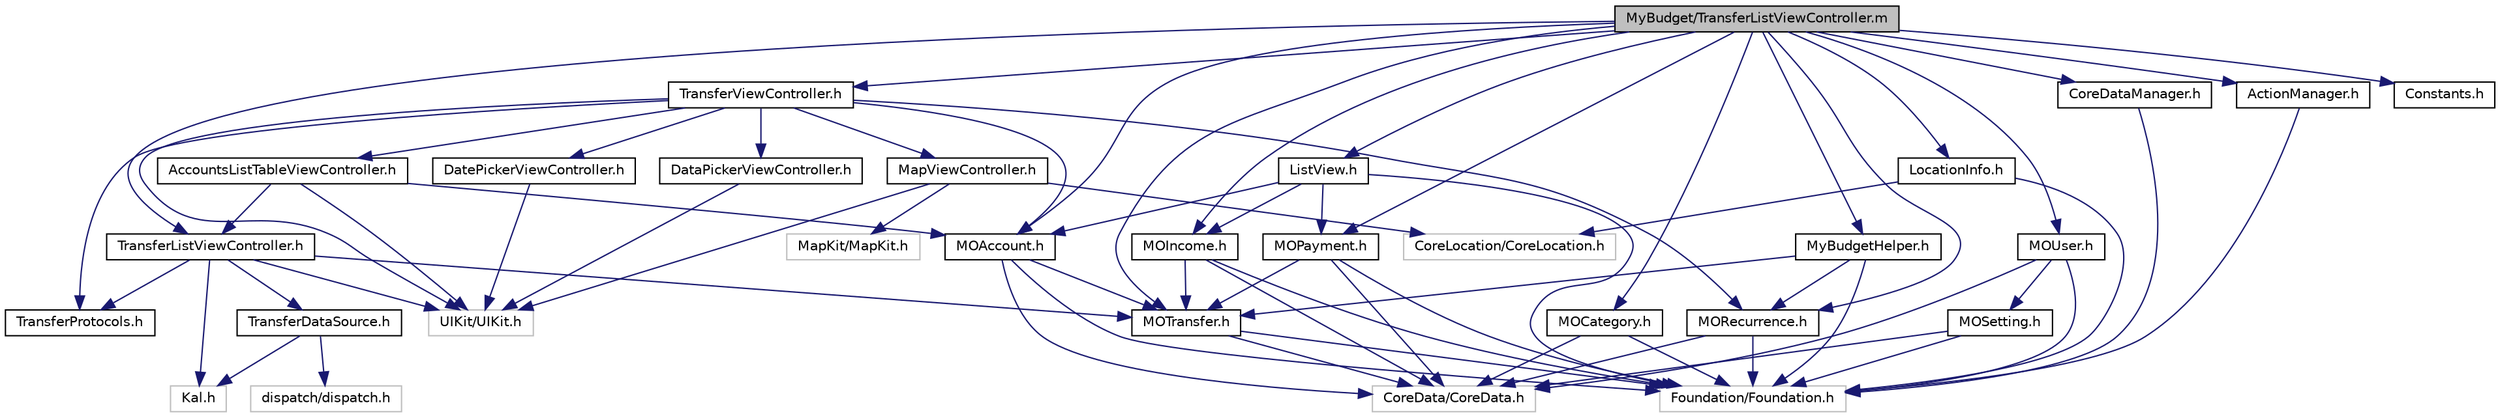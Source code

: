 digraph G
{
  edge [fontname="Helvetica",fontsize="10",labelfontname="Helvetica",labelfontsize="10"];
  node [fontname="Helvetica",fontsize="10",shape=record];
  Node1 [label="MyBudget/TransferListViewController.m",height=0.2,width=0.4,color="black", fillcolor="grey75", style="filled" fontcolor="black"];
  Node1 -> Node2 [color="midnightblue",fontsize="10",style="solid",fontname="Helvetica"];
  Node2 [label="TransferListViewController.h",height=0.2,width=0.4,color="black", fillcolor="white", style="filled",URL="$_transfer_list_view_controller_8h.html"];
  Node2 -> Node3 [color="midnightblue",fontsize="10",style="solid",fontname="Helvetica"];
  Node3 [label="UIKit/UIKit.h",height=0.2,width=0.4,color="grey75", fillcolor="white", style="filled"];
  Node2 -> Node4 [color="midnightblue",fontsize="10",style="solid",fontname="Helvetica"];
  Node4 [label="TransferProtocols.h",height=0.2,width=0.4,color="black", fillcolor="white", style="filled",URL="$_transfer_protocols_8h.html"];
  Node2 -> Node5 [color="midnightblue",fontsize="10",style="solid",fontname="Helvetica"];
  Node5 [label="TransferDataSource.h",height=0.2,width=0.4,color="black", fillcolor="white", style="filled",URL="$_transfer_data_source_8h.html"];
  Node5 -> Node6 [color="midnightblue",fontsize="10",style="solid",fontname="Helvetica"];
  Node6 [label="Kal.h",height=0.2,width=0.4,color="grey75", fillcolor="white", style="filled"];
  Node5 -> Node7 [color="midnightblue",fontsize="10",style="solid",fontname="Helvetica"];
  Node7 [label="dispatch/dispatch.h",height=0.2,width=0.4,color="grey75", fillcolor="white", style="filled"];
  Node2 -> Node6 [color="midnightblue",fontsize="10",style="solid",fontname="Helvetica"];
  Node2 -> Node8 [color="midnightblue",fontsize="10",style="solid",fontname="Helvetica"];
  Node8 [label="MOTransfer.h",height=0.2,width=0.4,color="black", fillcolor="white", style="filled",URL="$_m_o_transfer_8h.html"];
  Node8 -> Node9 [color="midnightblue",fontsize="10",style="solid",fontname="Helvetica"];
  Node9 [label="Foundation/Foundation.h",height=0.2,width=0.4,color="grey75", fillcolor="white", style="filled"];
  Node8 -> Node10 [color="midnightblue",fontsize="10",style="solid",fontname="Helvetica"];
  Node10 [label="CoreData/CoreData.h",height=0.2,width=0.4,color="grey75", fillcolor="white", style="filled"];
  Node1 -> Node11 [color="midnightblue",fontsize="10",style="solid",fontname="Helvetica"];
  Node11 [label="CoreDataManager.h",height=0.2,width=0.4,color="black", fillcolor="white", style="filled",URL="$_core_data_manager_8h.html"];
  Node11 -> Node9 [color="midnightblue",fontsize="10",style="solid",fontname="Helvetica"];
  Node1 -> Node12 [color="midnightblue",fontsize="10",style="solid",fontname="Helvetica"];
  Node12 [label="MOUser.h",height=0.2,width=0.4,color="black", fillcolor="white", style="filled",URL="$_m_o_user_8h.html"];
  Node12 -> Node9 [color="midnightblue",fontsize="10",style="solid",fontname="Helvetica"];
  Node12 -> Node10 [color="midnightblue",fontsize="10",style="solid",fontname="Helvetica"];
  Node12 -> Node13 [color="midnightblue",fontsize="10",style="solid",fontname="Helvetica"];
  Node13 [label="MOSetting.h",height=0.2,width=0.4,color="black", fillcolor="white", style="filled",URL="$_m_o_setting_8h.html"];
  Node13 -> Node9 [color="midnightblue",fontsize="10",style="solid",fontname="Helvetica"];
  Node13 -> Node10 [color="midnightblue",fontsize="10",style="solid",fontname="Helvetica"];
  Node1 -> Node14 [color="midnightblue",fontsize="10",style="solid",fontname="Helvetica"];
  Node14 [label="Constants.h",height=0.2,width=0.4,color="black", fillcolor="white", style="filled",URL="$_constants_8h.html"];
  Node1 -> Node15 [color="midnightblue",fontsize="10",style="solid",fontname="Helvetica"];
  Node15 [label="MOIncome.h",height=0.2,width=0.4,color="black", fillcolor="white", style="filled",URL="$_m_o_income_8h.html"];
  Node15 -> Node9 [color="midnightblue",fontsize="10",style="solid",fontname="Helvetica"];
  Node15 -> Node10 [color="midnightblue",fontsize="10",style="solid",fontname="Helvetica"];
  Node15 -> Node8 [color="midnightblue",fontsize="10",style="solid",fontname="Helvetica"];
  Node1 -> Node16 [color="midnightblue",fontsize="10",style="solid",fontname="Helvetica"];
  Node16 [label="MOPayment.h",height=0.2,width=0.4,color="black", fillcolor="white", style="filled",URL="$_m_o_payment_8h.html"];
  Node16 -> Node9 [color="midnightblue",fontsize="10",style="solid",fontname="Helvetica"];
  Node16 -> Node10 [color="midnightblue",fontsize="10",style="solid",fontname="Helvetica"];
  Node16 -> Node8 [color="midnightblue",fontsize="10",style="solid",fontname="Helvetica"];
  Node1 -> Node17 [color="midnightblue",fontsize="10",style="solid",fontname="Helvetica"];
  Node17 [label="MOCategory.h",height=0.2,width=0.4,color="black", fillcolor="white", style="filled",URL="$_m_o_category_8h.html"];
  Node17 -> Node9 [color="midnightblue",fontsize="10",style="solid",fontname="Helvetica"];
  Node17 -> Node10 [color="midnightblue",fontsize="10",style="solid",fontname="Helvetica"];
  Node1 -> Node18 [color="midnightblue",fontsize="10",style="solid",fontname="Helvetica"];
  Node18 [label="MOAccount.h",height=0.2,width=0.4,color="black", fillcolor="white", style="filled",URL="$_m_o_account_8h.html"];
  Node18 -> Node9 [color="midnightblue",fontsize="10",style="solid",fontname="Helvetica"];
  Node18 -> Node10 [color="midnightblue",fontsize="10",style="solid",fontname="Helvetica"];
  Node18 -> Node8 [color="midnightblue",fontsize="10",style="solid",fontname="Helvetica"];
  Node1 -> Node8 [color="midnightblue",fontsize="10",style="solid",fontname="Helvetica"];
  Node1 -> Node19 [color="midnightblue",fontsize="10",style="solid",fontname="Helvetica"];
  Node19 [label="ListView.h",height=0.2,width=0.4,color="black", fillcolor="white", style="filled",URL="$_list_view_8h.html"];
  Node19 -> Node9 [color="midnightblue",fontsize="10",style="solid",fontname="Helvetica"];
  Node19 -> Node15 [color="midnightblue",fontsize="10",style="solid",fontname="Helvetica"];
  Node19 -> Node16 [color="midnightblue",fontsize="10",style="solid",fontname="Helvetica"];
  Node19 -> Node18 [color="midnightblue",fontsize="10",style="solid",fontname="Helvetica"];
  Node1 -> Node20 [color="midnightblue",fontsize="10",style="solid",fontname="Helvetica"];
  Node20 [label="TransferViewController.h",height=0.2,width=0.4,color="black", fillcolor="white", style="filled",URL="$_transfer_view_controller_8h.html"];
  Node20 -> Node3 [color="midnightblue",fontsize="10",style="solid",fontname="Helvetica"];
  Node20 -> Node21 [color="midnightblue",fontsize="10",style="solid",fontname="Helvetica"];
  Node21 [label="DatePickerViewController.h",height=0.2,width=0.4,color="black", fillcolor="white", style="filled",URL="$_date_picker_view_controller_8h.html"];
  Node21 -> Node3 [color="midnightblue",fontsize="10",style="solid",fontname="Helvetica"];
  Node20 -> Node22 [color="midnightblue",fontsize="10",style="solid",fontname="Helvetica"];
  Node22 [label="MapViewController.h",height=0.2,width=0.4,color="black", fillcolor="white", style="filled",URL="$_map_view_controller_8h.html"];
  Node22 -> Node3 [color="midnightblue",fontsize="10",style="solid",fontname="Helvetica"];
  Node22 -> Node23 [color="midnightblue",fontsize="10",style="solid",fontname="Helvetica"];
  Node23 [label="MapKit/MapKit.h",height=0.2,width=0.4,color="grey75", fillcolor="white", style="filled"];
  Node22 -> Node24 [color="midnightblue",fontsize="10",style="solid",fontname="Helvetica"];
  Node24 [label="CoreLocation/CoreLocation.h",height=0.2,width=0.4,color="grey75", fillcolor="white", style="filled"];
  Node20 -> Node25 [color="midnightblue",fontsize="10",style="solid",fontname="Helvetica"];
  Node25 [label="AccountsListTableViewController.h",height=0.2,width=0.4,color="black", fillcolor="white", style="filled",URL="$_accounts_list_table_view_controller_8h.html"];
  Node25 -> Node3 [color="midnightblue",fontsize="10",style="solid",fontname="Helvetica"];
  Node25 -> Node2 [color="midnightblue",fontsize="10",style="solid",fontname="Helvetica"];
  Node25 -> Node18 [color="midnightblue",fontsize="10",style="solid",fontname="Helvetica"];
  Node20 -> Node26 [color="midnightblue",fontsize="10",style="solid",fontname="Helvetica"];
  Node26 [label="DataPickerViewController.h",height=0.2,width=0.4,color="black", fillcolor="white", style="filled",URL="$_data_picker_view_controller_8h.html"];
  Node26 -> Node3 [color="midnightblue",fontsize="10",style="solid",fontname="Helvetica"];
  Node20 -> Node18 [color="midnightblue",fontsize="10",style="solid",fontname="Helvetica"];
  Node20 -> Node27 [color="midnightblue",fontsize="10",style="solid",fontname="Helvetica"];
  Node27 [label="MORecurrence.h",height=0.2,width=0.4,color="black", fillcolor="white", style="filled",URL="$_m_o_recurrence_8h.html"];
  Node27 -> Node9 [color="midnightblue",fontsize="10",style="solid",fontname="Helvetica"];
  Node27 -> Node10 [color="midnightblue",fontsize="10",style="solid",fontname="Helvetica"];
  Node20 -> Node4 [color="midnightblue",fontsize="10",style="solid",fontname="Helvetica"];
  Node1 -> Node28 [color="midnightblue",fontsize="10",style="solid",fontname="Helvetica"];
  Node28 [label="LocationInfo.h",height=0.2,width=0.4,color="black", fillcolor="white", style="filled",URL="$_location_info_8h.html"];
  Node28 -> Node9 [color="midnightblue",fontsize="10",style="solid",fontname="Helvetica"];
  Node28 -> Node24 [color="midnightblue",fontsize="10",style="solid",fontname="Helvetica"];
  Node1 -> Node27 [color="midnightblue",fontsize="10",style="solid",fontname="Helvetica"];
  Node1 -> Node29 [color="midnightblue",fontsize="10",style="solid",fontname="Helvetica"];
  Node29 [label="ActionManager.h",height=0.2,width=0.4,color="black", fillcolor="white", style="filled",URL="$_action_manager_8h.html"];
  Node29 -> Node9 [color="midnightblue",fontsize="10",style="solid",fontname="Helvetica"];
  Node1 -> Node30 [color="midnightblue",fontsize="10",style="solid",fontname="Helvetica"];
  Node30 [label="MyBudgetHelper.h",height=0.2,width=0.4,color="black", fillcolor="white", style="filled",URL="$_my_budget_helper_8h.html"];
  Node30 -> Node9 [color="midnightblue",fontsize="10",style="solid",fontname="Helvetica"];
  Node30 -> Node27 [color="midnightblue",fontsize="10",style="solid",fontname="Helvetica"];
  Node30 -> Node8 [color="midnightblue",fontsize="10",style="solid",fontname="Helvetica"];
}
